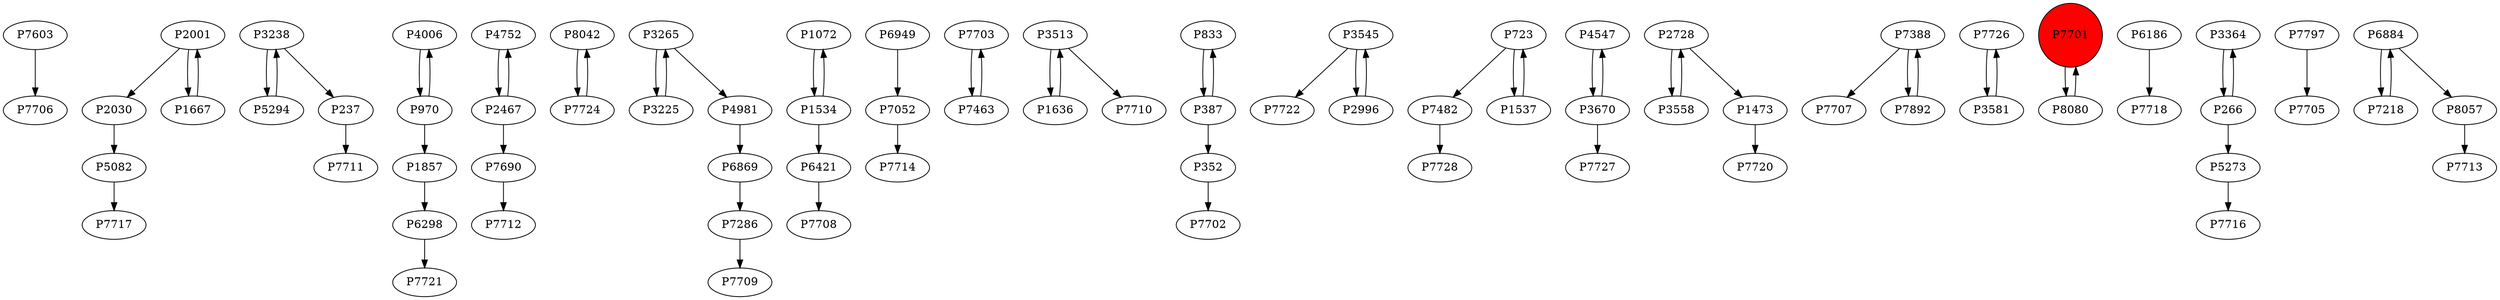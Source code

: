 digraph {
	P7603 -> P7706
	P2001 -> P2030
	P3238 -> P5294
	P4006 -> P970
	P4752 -> P2467
	P8042 -> P7724
	P2467 -> P4752
	P7286 -> P7709
	P1072 -> P1534
	P6949 -> P7052
	P7703 -> P7463
	P3513 -> P1636
	P7724 -> P8042
	P5082 -> P7717
	P833 -> P387
	P3545 -> P7722
	P723 -> P7482
	P3545 -> P2996
	P2467 -> P7690
	P2996 -> P3545
	P4981 -> P6869
	P4547 -> P3670
	P2728 -> P3558
	P3670 -> P7727
	P3225 -> P3265
	P7388 -> P7707
	P3670 -> P4547
	P6869 -> P7286
	P7726 -> P3581
	P7701 -> P8080
	P1636 -> P3513
	P387 -> P833
	P3513 -> P7710
	P5294 -> P3238
	P7892 -> P7388
	P970 -> P1857
	P7482 -> P7728
	P6186 -> P7718
	P7690 -> P7712
	P6421 -> P7708
	P723 -> P1537
	P1667 -> P2001
	P3364 -> P266
	P266 -> P5273
	P7797 -> P7705
	P6298 -> P7721
	P7052 -> P7714
	P6884 -> P7218
	P1857 -> P6298
	P387 -> P352
	P8057 -> P7713
	P1537 -> P723
	P1534 -> P1072
	P2001 -> P1667
	P970 -> P4006
	P5273 -> P7716
	P8080 -> P7701
	P3265 -> P4981
	P3558 -> P2728
	P7388 -> P7892
	P3238 -> P237
	P1534 -> P6421
	P6884 -> P8057
	P352 -> P7702
	P3265 -> P3225
	P7218 -> P6884
	P237 -> P7711
	P2030 -> P5082
	P3581 -> P7726
	P2728 -> P1473
	P1473 -> P7720
	P266 -> P3364
	P7463 -> P7703
	P7701 [shape=circle]
	P7701 [style=filled]
	P7701 [fillcolor=red]
}